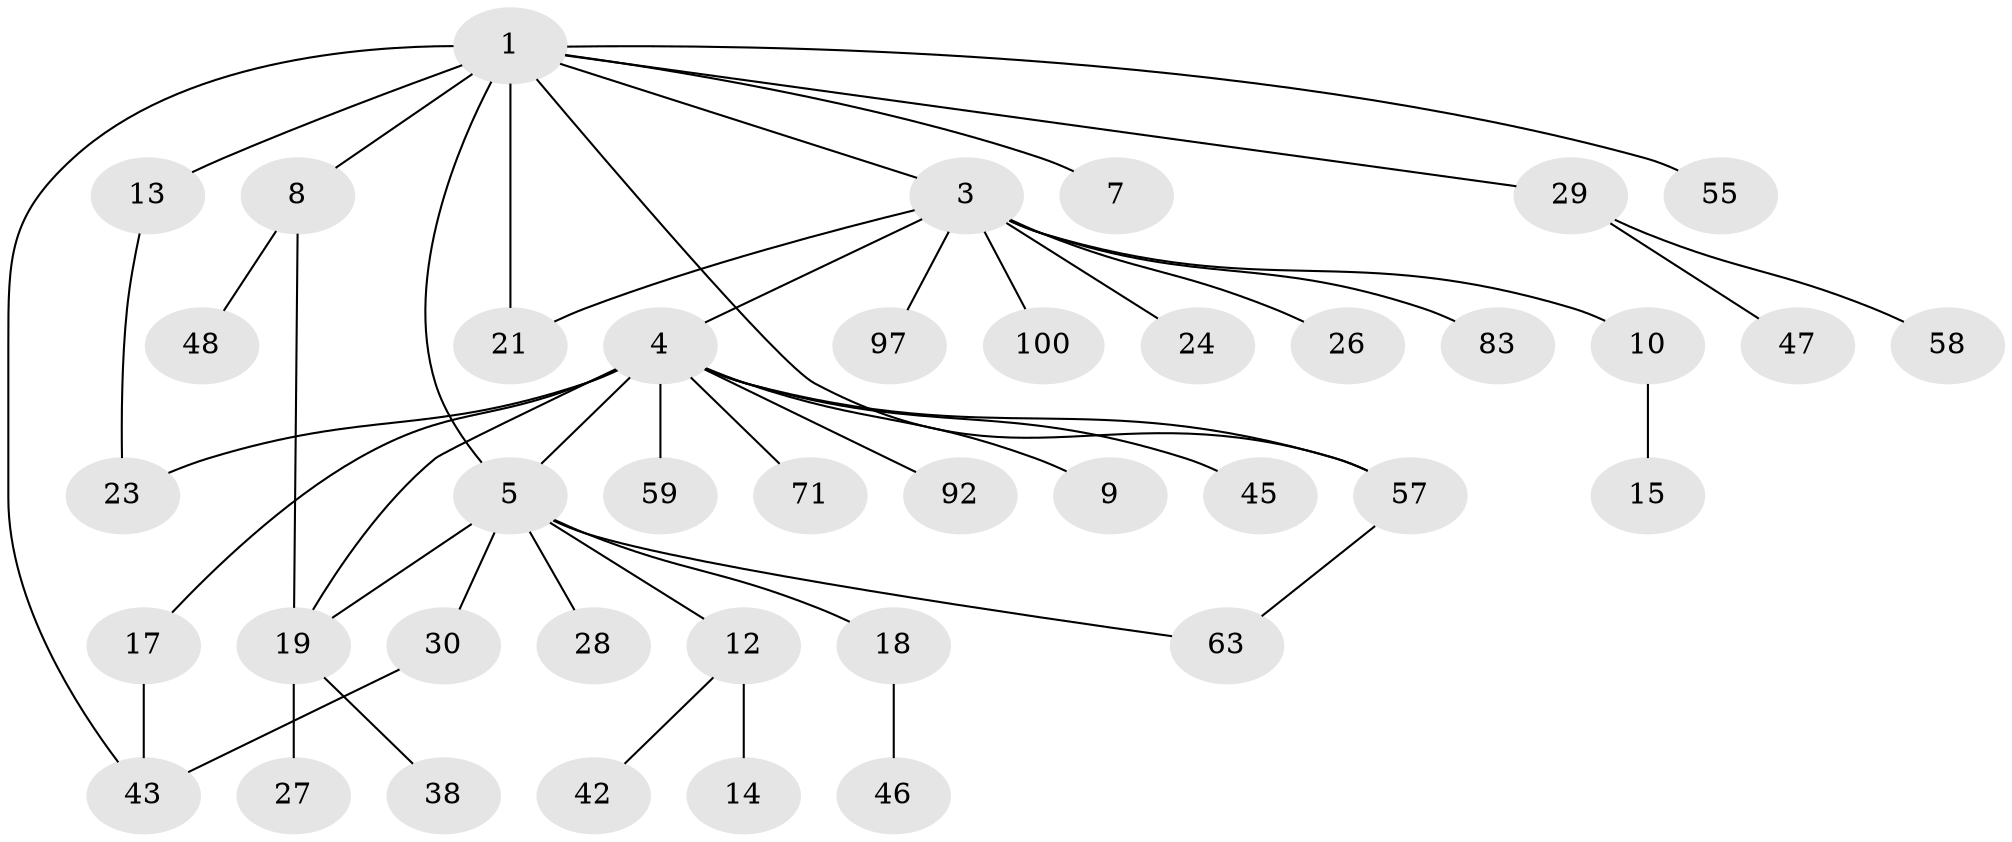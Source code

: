 // original degree distribution, {12: 0.02, 1: 0.57, 9: 0.01, 4: 0.06, 5: 0.04, 3: 0.11, 6: 0.01, 7: 0.01, 8: 0.01, 2: 0.15, 10: 0.01}
// Generated by graph-tools (version 1.1) at 2025/18/03/04/25 18:18:20]
// undirected, 40 vertices, 48 edges
graph export_dot {
graph [start="1"]
  node [color=gray90,style=filled];
  1 [super="+2+22+6"];
  3;
  4;
  5 [super="+72+11"];
  7 [super="+62+35"];
  8 [super="+79+66+31"];
  9;
  10 [super="+98"];
  12 [super="+20+34+77+70"];
  13 [super="+94"];
  14;
  15 [super="+33"];
  17 [super="+37"];
  18 [super="+41"];
  19 [super="+51+54+36+25+52"];
  21 [super="+95+84+49"];
  23 [super="+56+76+61+44"];
  24;
  26 [super="+53+60"];
  27;
  28;
  29 [super="+40"];
  30;
  38 [super="+50"];
  42;
  43 [super="+67"];
  45 [super="+89"];
  46;
  47;
  48;
  55;
  57 [super="+80+68+87"];
  58;
  59;
  63 [super="+82+81"];
  71;
  83;
  92;
  97;
  100;
  1 -- 3;
  1 -- 7;
  1 -- 8 [weight=2];
  1 -- 13 [weight=2];
  1 -- 21 [weight=2];
  1 -- 55;
  1 -- 57;
  1 -- 5;
  1 -- 29;
  1 -- 43;
  3 -- 4;
  3 -- 10;
  3 -- 21;
  3 -- 24;
  3 -- 26;
  3 -- 83;
  3 -- 97;
  3 -- 100;
  4 -- 5 [weight=2];
  4 -- 9;
  4 -- 17;
  4 -- 19;
  4 -- 23;
  4 -- 45;
  4 -- 57;
  4 -- 59;
  4 -- 71;
  4 -- 92;
  5 -- 12 [weight=2];
  5 -- 18;
  5 -- 19;
  5 -- 28;
  5 -- 30;
  5 -- 63;
  8 -- 48;
  8 -- 19;
  10 -- 15;
  12 -- 14;
  12 -- 42;
  13 -- 23;
  17 -- 43;
  18 -- 46;
  19 -- 27;
  19 -- 38;
  29 -- 47;
  29 -- 58;
  30 -- 43;
  57 -- 63;
}
